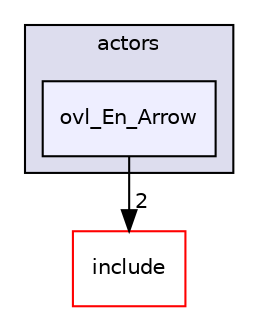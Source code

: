 digraph "src/overlays/actors/ovl_En_Arrow" {
  compound=true
  node [ fontsize="10", fontname="Helvetica"];
  edge [ labelfontsize="10", labelfontname="Helvetica"];
  subgraph clusterdir_e93473484be31ce7bcb356bd643a22f8 {
    graph [ bgcolor="#ddddee", pencolor="black", label="actors" fontname="Helvetica", fontsize="10", URL="dir_e93473484be31ce7bcb356bd643a22f8.html"]
  dir_542b84499cc62bd1192ca532e550e936 [shape=box, label="ovl_En_Arrow", style="filled", fillcolor="#eeeeff", pencolor="black", URL="dir_542b84499cc62bd1192ca532e550e936.html"];
  }
  dir_d44c64559bbebec7f509842c48db8b23 [shape=box label="include" fillcolor="white" style="filled" color="red" URL="dir_d44c64559bbebec7f509842c48db8b23.html"];
  dir_542b84499cc62bd1192ca532e550e936->dir_d44c64559bbebec7f509842c48db8b23 [headlabel="2", labeldistance=1.5 headhref="dir_000182_000000.html"];
}
